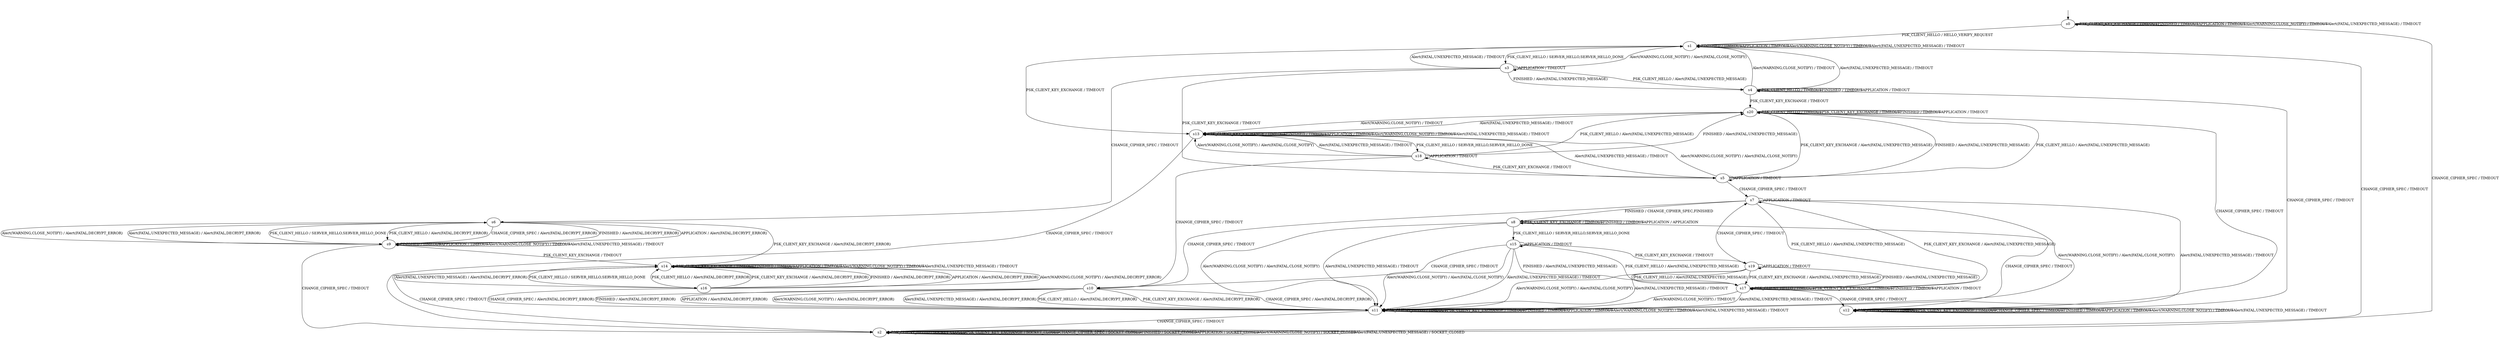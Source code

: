 digraph h7 {
s0 [label="s0"];
s1 [label="s1"];
s2 [label="s2"];
s3 [label="s3"];
s13 [label="s13"];
s4 [label="s4"];
s5 [label="s5"];
s6 [label="s6"];
s18 [label="s18"];
s7 [label="s7"];
s9 [label="s9"];
s12 [label="s12"];
s14 [label="s14"];
s20 [label="s20"];
s8 [label="s8"];
s10 [label="s10"];
s11 [label="s11"];
s16 [label="s16"];
s17 [label="s17"];
s15 [label="s15"];
s19 [label="s19"];
s0 -> s1 [label="PSK_CLIENT_HELLO / HELLO_VERIFY_REQUEST"];
s0 -> s0 [label="PSK_CLIENT_KEY_EXCHANGE / TIMEOUT"];
s0 -> s2 [label="CHANGE_CIPHER_SPEC / TIMEOUT"];
s0 -> s0 [label="FINISHED / TIMEOUT"];
s0 -> s0 [label="APPLICATION / TIMEOUT"];
s0 -> s0 [label="Alert(WARNING,CLOSE_NOTIFY) / TIMEOUT"];
s0 -> s0 [label="Alert(FATAL,UNEXPECTED_MESSAGE) / TIMEOUT"];
s1 -> s3 [label="PSK_CLIENT_HELLO / SERVER_HELLO,SERVER_HELLO_DONE"];
s1 -> s13 [label="PSK_CLIENT_KEY_EXCHANGE / TIMEOUT"];
s1 -> s2 [label="CHANGE_CIPHER_SPEC / TIMEOUT"];
s1 -> s1 [label="FINISHED / TIMEOUT"];
s1 -> s1 [label="APPLICATION / TIMEOUT"];
s1 -> s1 [label="Alert(WARNING,CLOSE_NOTIFY) / TIMEOUT"];
s1 -> s1 [label="Alert(FATAL,UNEXPECTED_MESSAGE) / TIMEOUT"];
s2 -> s2 [label="PSK_CLIENT_HELLO / SOCKET_CLOSED"];
s2 -> s2 [label="PSK_CLIENT_KEY_EXCHANGE / SOCKET_CLOSED"];
s2 -> s2 [label="CHANGE_CIPHER_SPEC / SOCKET_CLOSED"];
s2 -> s2 [label="FINISHED / SOCKET_CLOSED"];
s2 -> s2 [label="APPLICATION / SOCKET_CLOSED"];
s2 -> s2 [label="Alert(WARNING,CLOSE_NOTIFY) / SOCKET_CLOSED"];
s2 -> s2 [label="Alert(FATAL,UNEXPECTED_MESSAGE) / SOCKET_CLOSED"];
s3 -> s4 [label="PSK_CLIENT_HELLO / Alert(FATAL,UNEXPECTED_MESSAGE)"];
s3 -> s5 [label="PSK_CLIENT_KEY_EXCHANGE / TIMEOUT"];
s3 -> s6 [label="CHANGE_CIPHER_SPEC / TIMEOUT"];
s3 -> s4 [label="FINISHED / Alert(FATAL,UNEXPECTED_MESSAGE)"];
s3 -> s3 [label="APPLICATION / TIMEOUT"];
s3 -> s1 [label="Alert(WARNING,CLOSE_NOTIFY) / Alert(FATAL,CLOSE_NOTIFY)"];
s3 -> s1 [label="Alert(FATAL,UNEXPECTED_MESSAGE) / TIMEOUT"];
s13 -> s18 [label="PSK_CLIENT_HELLO / SERVER_HELLO,SERVER_HELLO_DONE"];
s13 -> s13 [label="PSK_CLIENT_KEY_EXCHANGE / TIMEOUT"];
s13 -> s2 [label="CHANGE_CIPHER_SPEC / TIMEOUT"];
s13 -> s13 [label="FINISHED / TIMEOUT"];
s13 -> s13 [label="APPLICATION / TIMEOUT"];
s13 -> s13 [label="Alert(WARNING,CLOSE_NOTIFY) / TIMEOUT"];
s13 -> s13 [label="Alert(FATAL,UNEXPECTED_MESSAGE) / TIMEOUT"];
s4 -> s4 [label="PSK_CLIENT_HELLO / TIMEOUT"];
s4 -> s20 [label="PSK_CLIENT_KEY_EXCHANGE / TIMEOUT"];
s4 -> s12 [label="CHANGE_CIPHER_SPEC / TIMEOUT"];
s4 -> s4 [label="FINISHED / TIMEOUT"];
s4 -> s4 [label="APPLICATION / TIMEOUT"];
s4 -> s1 [label="Alert(WARNING,CLOSE_NOTIFY) / TIMEOUT"];
s4 -> s1 [label="Alert(FATAL,UNEXPECTED_MESSAGE) / TIMEOUT"];
s5 -> s20 [label="PSK_CLIENT_HELLO / Alert(FATAL,UNEXPECTED_MESSAGE)"];
s5 -> s20 [label="PSK_CLIENT_KEY_EXCHANGE / Alert(FATAL,UNEXPECTED_MESSAGE)"];
s5 -> s7 [label="CHANGE_CIPHER_SPEC / TIMEOUT"];
s5 -> s20 [label="FINISHED / Alert(FATAL,UNEXPECTED_MESSAGE)"];
s5 -> s5 [label="APPLICATION / TIMEOUT"];
s5 -> s13 [label="Alert(WARNING,CLOSE_NOTIFY) / Alert(FATAL,CLOSE_NOTIFY)"];
s5 -> s13 [label="Alert(FATAL,UNEXPECTED_MESSAGE) / TIMEOUT"];
s6 -> s9 [label="PSK_CLIENT_HELLO / Alert(FATAL,DECRYPT_ERROR)"];
s6 -> s14 [label="PSK_CLIENT_KEY_EXCHANGE / Alert(FATAL,DECRYPT_ERROR)"];
s6 -> s9 [label="CHANGE_CIPHER_SPEC / Alert(FATAL,DECRYPT_ERROR)"];
s6 -> s9 [label="FINISHED / Alert(FATAL,DECRYPT_ERROR)"];
s6 -> s9 [label="APPLICATION / Alert(FATAL,DECRYPT_ERROR)"];
s6 -> s9 [label="Alert(WARNING,CLOSE_NOTIFY) / Alert(FATAL,DECRYPT_ERROR)"];
s6 -> s9 [label="Alert(FATAL,UNEXPECTED_MESSAGE) / Alert(FATAL,DECRYPT_ERROR)"];
s18 -> s20 [label="PSK_CLIENT_HELLO / Alert(FATAL,UNEXPECTED_MESSAGE)"];
s18 -> s5 [label="PSK_CLIENT_KEY_EXCHANGE / TIMEOUT"];
s18 -> s10 [label="CHANGE_CIPHER_SPEC / TIMEOUT"];
s18 -> s20 [label="FINISHED / Alert(FATAL,UNEXPECTED_MESSAGE)"];
s18 -> s18 [label="APPLICATION / TIMEOUT"];
s18 -> s13 [label="Alert(WARNING,CLOSE_NOTIFY) / Alert(FATAL,CLOSE_NOTIFY)"];
s18 -> s13 [label="Alert(FATAL,UNEXPECTED_MESSAGE) / TIMEOUT"];
s7 -> s17 [label="PSK_CLIENT_HELLO / Alert(FATAL,UNEXPECTED_MESSAGE)"];
s7 -> s17 [label="PSK_CLIENT_KEY_EXCHANGE / Alert(FATAL,UNEXPECTED_MESSAGE)"];
s7 -> s10 [label="CHANGE_CIPHER_SPEC / TIMEOUT"];
s7 -> s8 [label="FINISHED / CHANGE_CIPHER_SPEC,FINISHED"];
s7 -> s7 [label="APPLICATION / TIMEOUT"];
s7 -> s11 [label="Alert(WARNING,CLOSE_NOTIFY) / Alert(FATAL,CLOSE_NOTIFY)"];
s7 -> s11 [label="Alert(FATAL,UNEXPECTED_MESSAGE) / TIMEOUT"];
s9 -> s6 [label="PSK_CLIENT_HELLO / SERVER_HELLO,SERVER_HELLO_DONE"];
s9 -> s14 [label="PSK_CLIENT_KEY_EXCHANGE / TIMEOUT"];
s9 -> s2 [label="CHANGE_CIPHER_SPEC / TIMEOUT"];
s9 -> s9 [label="FINISHED / TIMEOUT"];
s9 -> s9 [label="APPLICATION / TIMEOUT"];
s9 -> s9 [label="Alert(WARNING,CLOSE_NOTIFY) / TIMEOUT"];
s9 -> s9 [label="Alert(FATAL,UNEXPECTED_MESSAGE) / TIMEOUT"];
s12 -> s12 [label="PSK_CLIENT_HELLO / TIMEOUT"];
s12 -> s12 [label="PSK_CLIENT_KEY_EXCHANGE / TIMEOUT"];
s12 -> s12 [label="CHANGE_CIPHER_SPEC / TIMEOUT"];
s12 -> s12 [label="FINISHED / TIMEOUT"];
s12 -> s12 [label="APPLICATION / TIMEOUT"];
s12 -> s12 [label="Alert(WARNING,CLOSE_NOTIFY) / TIMEOUT"];
s12 -> s12 [label="Alert(FATAL,UNEXPECTED_MESSAGE) / TIMEOUT"];
s14 -> s16 [label="PSK_CLIENT_HELLO / SERVER_HELLO,SERVER_HELLO_DONE"];
s14 -> s14 [label="PSK_CLIENT_KEY_EXCHANGE / TIMEOUT"];
s14 -> s2 [label="CHANGE_CIPHER_SPEC / TIMEOUT"];
s14 -> s14 [label="FINISHED / TIMEOUT"];
s14 -> s14 [label="APPLICATION / TIMEOUT"];
s14 -> s14 [label="Alert(WARNING,CLOSE_NOTIFY) / TIMEOUT"];
s14 -> s14 [label="Alert(FATAL,UNEXPECTED_MESSAGE) / TIMEOUT"];
s20 -> s20 [label="PSK_CLIENT_HELLO / TIMEOUT"];
s20 -> s20 [label="PSK_CLIENT_KEY_EXCHANGE / TIMEOUT"];
s20 -> s12 [label="CHANGE_CIPHER_SPEC / TIMEOUT"];
s20 -> s20 [label="FINISHED / TIMEOUT"];
s20 -> s20 [label="APPLICATION / TIMEOUT"];
s20 -> s13 [label="Alert(WARNING,CLOSE_NOTIFY) / TIMEOUT"];
s20 -> s13 [label="Alert(FATAL,UNEXPECTED_MESSAGE) / TIMEOUT"];
s8 -> s15 [label="PSK_CLIENT_HELLO / SERVER_HELLO,SERVER_HELLO_DONE"];
s8 -> s8 [label="PSK_CLIENT_KEY_EXCHANGE / TIMEOUT"];
s8 -> s12 [label="CHANGE_CIPHER_SPEC / TIMEOUT"];
s8 -> s8 [label="FINISHED / TIMEOUT"];
s8 -> s8 [label="APPLICATION / APPLICATION"];
s8 -> s11 [label="Alert(WARNING,CLOSE_NOTIFY) / Alert(FATAL,CLOSE_NOTIFY)"];
s8 -> s11 [label="Alert(FATAL,UNEXPECTED_MESSAGE) / TIMEOUT"];
s10 -> s11 [label="PSK_CLIENT_HELLO / Alert(FATAL,DECRYPT_ERROR)"];
s10 -> s11 [label="PSK_CLIENT_KEY_EXCHANGE / Alert(FATAL,DECRYPT_ERROR)"];
s10 -> s11 [label="CHANGE_CIPHER_SPEC / Alert(FATAL,DECRYPT_ERROR)"];
s10 -> s11 [label="FINISHED / Alert(FATAL,DECRYPT_ERROR)"];
s10 -> s11 [label="APPLICATION / Alert(FATAL,DECRYPT_ERROR)"];
s10 -> s11 [label="Alert(WARNING,CLOSE_NOTIFY) / Alert(FATAL,DECRYPT_ERROR)"];
s10 -> s11 [label="Alert(FATAL,UNEXPECTED_MESSAGE) / Alert(FATAL,DECRYPT_ERROR)"];
s11 -> s11 [label="PSK_CLIENT_HELLO / TIMEOUT"];
s11 -> s11 [label="PSK_CLIENT_KEY_EXCHANGE / TIMEOUT"];
s11 -> s2 [label="CHANGE_CIPHER_SPEC / TIMEOUT"];
s11 -> s11 [label="FINISHED / TIMEOUT"];
s11 -> s11 [label="APPLICATION / TIMEOUT"];
s11 -> s11 [label="Alert(WARNING,CLOSE_NOTIFY) / TIMEOUT"];
s11 -> s11 [label="Alert(FATAL,UNEXPECTED_MESSAGE) / TIMEOUT"];
s16 -> s14 [label="PSK_CLIENT_HELLO / Alert(FATAL,DECRYPT_ERROR)"];
s16 -> s14 [label="PSK_CLIENT_KEY_EXCHANGE / Alert(FATAL,DECRYPT_ERROR)"];
s16 -> s11 [label="CHANGE_CIPHER_SPEC / Alert(FATAL,DECRYPT_ERROR)"];
s16 -> s14 [label="FINISHED / Alert(FATAL,DECRYPT_ERROR)"];
s16 -> s14 [label="APPLICATION / Alert(FATAL,DECRYPT_ERROR)"];
s16 -> s14 [label="Alert(WARNING,CLOSE_NOTIFY) / Alert(FATAL,DECRYPT_ERROR)"];
s16 -> s14 [label="Alert(FATAL,UNEXPECTED_MESSAGE) / Alert(FATAL,DECRYPT_ERROR)"];
s17 -> s17 [label="PSK_CLIENT_HELLO / TIMEOUT"];
s17 -> s17 [label="PSK_CLIENT_KEY_EXCHANGE / TIMEOUT"];
s17 -> s12 [label="CHANGE_CIPHER_SPEC / TIMEOUT"];
s17 -> s17 [label="FINISHED / TIMEOUT"];
s17 -> s17 [label="APPLICATION / TIMEOUT"];
s17 -> s11 [label="Alert(WARNING,CLOSE_NOTIFY) / TIMEOUT"];
s17 -> s11 [label="Alert(FATAL,UNEXPECTED_MESSAGE) / TIMEOUT"];
s15 -> s17 [label="PSK_CLIENT_HELLO / Alert(FATAL,UNEXPECTED_MESSAGE)"];
s15 -> s19 [label="PSK_CLIENT_KEY_EXCHANGE / TIMEOUT"];
s15 -> s10 [label="CHANGE_CIPHER_SPEC / TIMEOUT"];
s15 -> s17 [label="FINISHED / Alert(FATAL,UNEXPECTED_MESSAGE)"];
s15 -> s15 [label="APPLICATION / TIMEOUT"];
s15 -> s11 [label="Alert(WARNING,CLOSE_NOTIFY) / Alert(FATAL,CLOSE_NOTIFY)"];
s15 -> s11 [label="Alert(FATAL,UNEXPECTED_MESSAGE) / TIMEOUT"];
s19 -> s17 [label="PSK_CLIENT_HELLO / Alert(FATAL,UNEXPECTED_MESSAGE)"];
s19 -> s17 [label="PSK_CLIENT_KEY_EXCHANGE / Alert(FATAL,UNEXPECTED_MESSAGE)"];
s19 -> s7 [label="CHANGE_CIPHER_SPEC / TIMEOUT"];
s19 -> s17 [label="FINISHED / Alert(FATAL,UNEXPECTED_MESSAGE)"];
s19 -> s19 [label="APPLICATION / TIMEOUT"];
s19 -> s11 [label="Alert(WARNING,CLOSE_NOTIFY) / Alert(FATAL,CLOSE_NOTIFY)"];
s19 -> s11 [label="Alert(FATAL,UNEXPECTED_MESSAGE) / TIMEOUT"];
__start0 [shape=none, label=""];
__start0 -> s0 [label=""];
}
